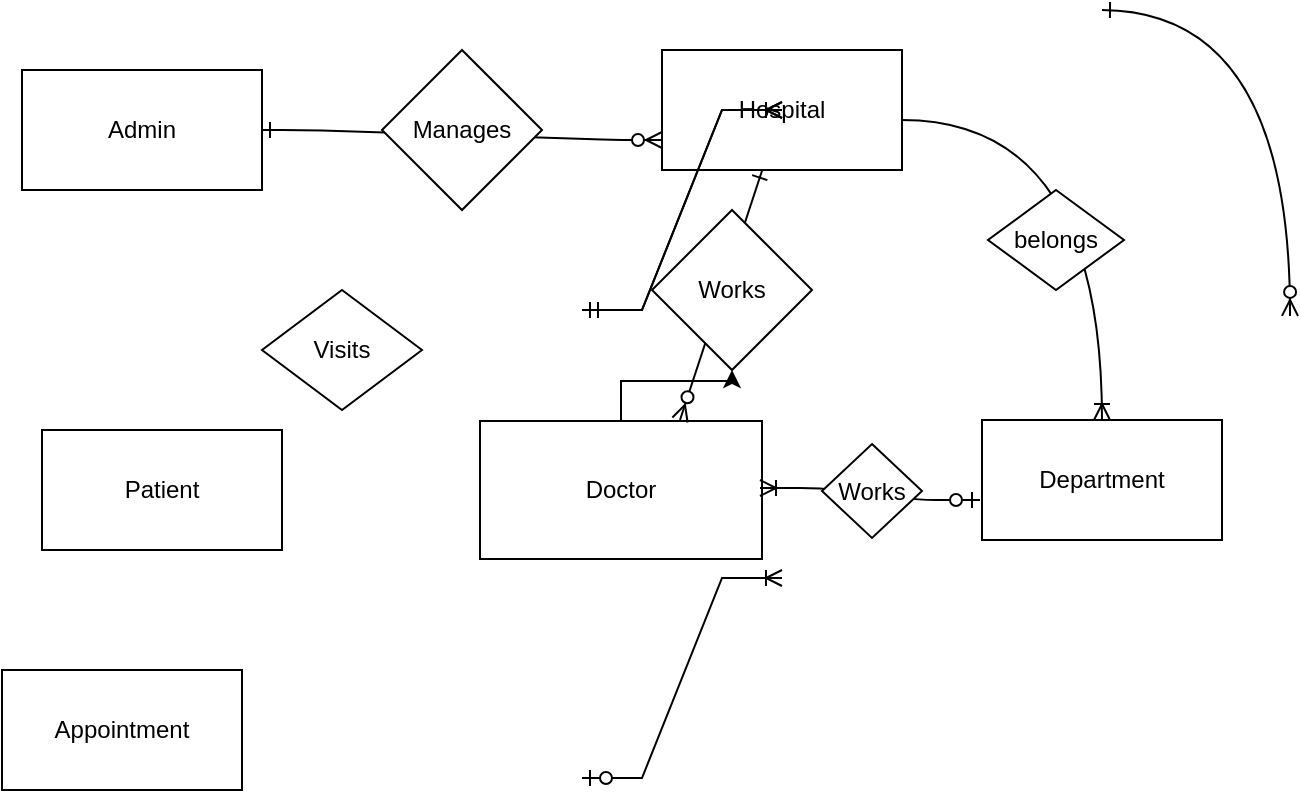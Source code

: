 <mxfile version="24.4.0" type="github">
  <diagram id="R2lEEEUBdFMjLlhIrx00" name="Page-1">
    <mxGraphModel dx="794" dy="358" grid="1" gridSize="10" guides="1" tooltips="1" connect="0" arrows="1" fold="1" page="1" pageScale="1" pageWidth="850" pageHeight="1100" math="0" shadow="0" extFonts="Permanent Marker^https://fonts.googleapis.com/css?family=Permanent+Marker">
      <root>
        <mxCell id="0" />
        <mxCell id="1" parent="0" />
        <mxCell id="PF_RGBepD4mODTb6vaaZ-17" value="" style="edgeStyle=orthogonalEdgeStyle;fontSize=12;html=1;endArrow=ERoneToMany;rounded=0;exitX=1;exitY=0.583;exitDx=0;exitDy=0;exitPerimeter=0;curved=1;" edge="1" parent="1" source="lfKs97PQJCq61SZ_HQW0-1" target="lfKs97PQJCq61SZ_HQW0-3">
          <mxGeometry width="100" height="100" relative="1" as="geometry">
            <mxPoint x="450" y="310" as="sourcePoint" />
            <mxPoint x="610" y="270" as="targetPoint" />
          </mxGeometry>
        </mxCell>
        <mxCell id="PF_RGBepD4mODTb6vaaZ-12" value="" style="endArrow=ERzeroToMany;startArrow=ERone;endFill=1;startFill=0;endSize=6;segment=20;targetPerimeterSpacing=20;anchorPointDirection=0;edgeStyle=orthogonalEdgeStyle;elbow=vertical;exitX=1.008;exitY=0.467;exitDx=0;exitDy=0;exitPerimeter=0;entryX=0.458;entryY=-0.067;entryDx=0;entryDy=0;entryPerimeter=0;curved=1;" edge="1" parent="1">
          <mxGeometry width="100" height="100" relative="1" as="geometry">
            <mxPoint x="610" y="80.0" as="sourcePoint" />
            <mxPoint x="704" y="232.96" as="targetPoint" />
          </mxGeometry>
        </mxCell>
        <mxCell id="PF_RGBepD4mODTb6vaaZ-2" value="" style="edgeStyle=entityRelationEdgeStyle;endArrow=ERzeroToMany;startArrow=ERone;endFill=1;startFill=0;endSize=6;segment=20;entryX=0;entryY=0.75;entryDx=0;entryDy=0;" edge="1" parent="1" target="lfKs97PQJCq61SZ_HQW0-1">
          <mxGeometry width="100" height="100" relative="1" as="geometry">
            <mxPoint x="190" y="140" as="sourcePoint" />
            <mxPoint x="380" y="140" as="targetPoint" />
            <Array as="points">
              <mxPoint x="300" y="120" />
            </Array>
          </mxGeometry>
        </mxCell>
        <mxCell id="lfKs97PQJCq61SZ_HQW0-2" value="Admin" style="rounded=0;whiteSpace=wrap;html=1;" parent="1" vertex="1">
          <mxGeometry x="70" y="110" width="120" height="60" as="geometry" />
        </mxCell>
        <mxCell id="lfKs97PQJCq61SZ_HQW0-3" value="Department" style="rounded=0;whiteSpace=wrap;html=1;" parent="1" vertex="1">
          <mxGeometry x="550" y="285" width="120" height="60" as="geometry" />
        </mxCell>
        <mxCell id="lfKs97PQJCq61SZ_HQW0-4" value="Manages" style="rhombus;whiteSpace=wrap;html=1;" parent="1" vertex="1">
          <mxGeometry x="250" y="100" width="80" height="80" as="geometry" />
        </mxCell>
        <mxCell id="lfKs97PQJCq61SZ_HQW0-5" value="Patient" style="rounded=0;whiteSpace=wrap;html=1;" parent="1" vertex="1">
          <mxGeometry x="80" y="290" width="120" height="60" as="geometry" />
        </mxCell>
        <mxCell id="PF_RGBepD4mODTb6vaaZ-11" value="" style="edgeStyle=orthogonalEdgeStyle;rounded=0;orthogonalLoop=1;jettySize=auto;html=1;" edge="1" parent="1" source="lfKs97PQJCq61SZ_HQW0-6" target="PF_RGBepD4mODTb6vaaZ-4">
          <mxGeometry relative="1" as="geometry" />
        </mxCell>
        <mxCell id="lfKs97PQJCq61SZ_HQW0-6" value="Doctor" style="rounded=0;whiteSpace=wrap;html=1;" parent="1" vertex="1">
          <mxGeometry x="299" y="285.5" width="141" height="69" as="geometry" />
        </mxCell>
        <mxCell id="lfKs97PQJCq61SZ_HQW0-7" value="Appointment" style="rounded=0;whiteSpace=wrap;html=1;" parent="1" vertex="1">
          <mxGeometry x="60" y="410" width="120" height="60" as="geometry" />
        </mxCell>
        <mxCell id="lfKs97PQJCq61SZ_HQW0-8" value="" style="edgeStyle=entityRelationEdgeStyle;endArrow=ERzeroToOne;startArrow=ERoneToMany;endFill=0;startFill=0;" parent="1" edge="1">
          <mxGeometry width="100" height="100" relative="1" as="geometry">
            <mxPoint x="439" y="319" as="sourcePoint" />
            <mxPoint x="549" y="325" as="targetPoint" />
          </mxGeometry>
        </mxCell>
        <mxCell id="lfKs97PQJCq61SZ_HQW0-1" value="Hospital" style="rounded=0;whiteSpace=wrap;html=1;" parent="1" vertex="1">
          <mxGeometry x="390" y="100" width="120" height="60" as="geometry" />
        </mxCell>
        <mxCell id="lfKs97PQJCq61SZ_HQW0-9" value="belongs" style="rhombus;whiteSpace=wrap;html=1;" parent="1" vertex="1">
          <mxGeometry x="553" y="170" width="68" height="50" as="geometry" />
        </mxCell>
        <mxCell id="lfKs97PQJCq61SZ_HQW0-10" value="Visits" style="rhombus;whiteSpace=wrap;html=1;" parent="1" vertex="1">
          <mxGeometry x="190" y="220" width="80" height="60" as="geometry" />
        </mxCell>
        <mxCell id="PF_RGBepD4mODTb6vaaZ-8" value="" style="endArrow=ERzeroToMany;startArrow=ERone;endFill=1;startFill=0;endSize=6;segment=20;targetPerimeterSpacing=20;anchorPointDirection=0;" edge="1" parent="1" source="lfKs97PQJCq61SZ_HQW0-1">
          <mxGeometry width="100" height="100" relative="1" as="geometry">
            <mxPoint x="453.96" y="166.98" as="sourcePoint" />
            <mxPoint x="399" y="285" as="targetPoint" />
          </mxGeometry>
        </mxCell>
        <mxCell id="PF_RGBepD4mODTb6vaaZ-4" value="Works" style="rhombus;whiteSpace=wrap;html=1;" vertex="1" parent="1">
          <mxGeometry x="385" y="180" width="80" height="80" as="geometry" />
        </mxCell>
        <mxCell id="PF_RGBepD4mODTb6vaaZ-13" value="Works" style="rhombus;whiteSpace=wrap;html=1;" vertex="1" parent="1">
          <mxGeometry x="470" y="297" width="50" height="47" as="geometry" />
        </mxCell>
        <mxCell id="PF_RGBepD4mODTb6vaaZ-14" value="" style="edgeStyle=entityRelationEdgeStyle;fontSize=12;html=1;endArrow=ERoneToMany;startArrow=ERmandOne;rounded=0;" edge="1" parent="1">
          <mxGeometry width="100" height="100" relative="1" as="geometry">
            <mxPoint x="350" y="230" as="sourcePoint" />
            <mxPoint x="450" y="130" as="targetPoint" />
          </mxGeometry>
        </mxCell>
        <mxCell id="PF_RGBepD4mODTb6vaaZ-15" value="" style="edgeStyle=entityRelationEdgeStyle;fontSize=12;html=1;endArrow=ERoneToMany;startArrow=ERmandOne;rounded=0;" edge="1" parent="1">
          <mxGeometry width="100" height="100" relative="1" as="geometry">
            <mxPoint x="350" y="230" as="sourcePoint" />
            <mxPoint x="450" y="130" as="targetPoint" />
          </mxGeometry>
        </mxCell>
        <mxCell id="PF_RGBepD4mODTb6vaaZ-16" value="" style="edgeStyle=entityRelationEdgeStyle;fontSize=12;html=1;endArrow=ERoneToMany;startArrow=ERzeroToOne;rounded=0;" edge="1" parent="1">
          <mxGeometry width="100" height="100" relative="1" as="geometry">
            <mxPoint x="350" y="464" as="sourcePoint" />
            <mxPoint x="450" y="364" as="targetPoint" />
          </mxGeometry>
        </mxCell>
      </root>
    </mxGraphModel>
  </diagram>
</mxfile>
